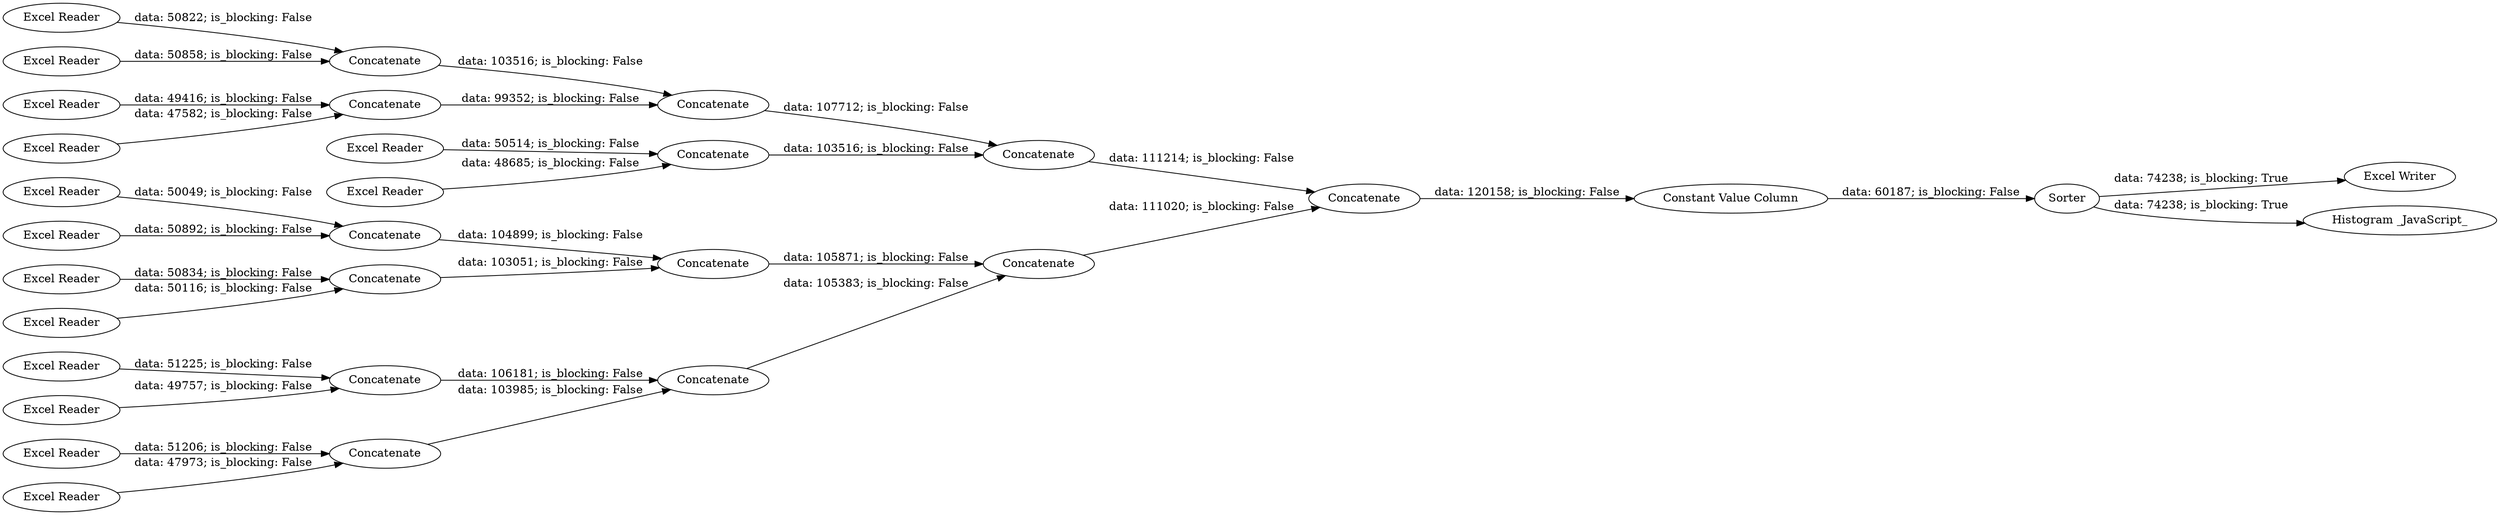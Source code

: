 digraph {
	"4174510135205083013_6" [label="Excel Reader"]
	"4174510135205083013_18" [label=Concatenate]
	"4174510135205083013_13" [label="Excel Reader"]
	"4174510135205083013_5" [label="Excel Reader"]
	"4174510135205083013_28" [label="Excel Writer"]
	"4174510135205083013_10" [label="Excel Reader"]
	"4174510135205083013_9" [label="Excel Reader"]
	"4174510135205083013_14" [label="Excel Reader"]
	"4174510135205083013_2" [label="Excel Reader"]
	"4174510135205083013_15" [label=Concatenate]
	"4174510135205083013_22" [label=Concatenate]
	"4174510135205083013_1" [label="Excel Reader"]
	"4174510135205083013_11" [label="Excel Reader"]
	"4174510135205083013_25" [label=Concatenate]
	"4174510135205083013_21" [label=Concatenate]
	"4174510135205083013_23" [label=Concatenate]
	"4174510135205083013_31" [label=Concatenate]
	"4174510135205083013_4" [label="Excel Reader"]
	"4174510135205083013_20" [label=Concatenate]
	"4174510135205083013_17" [label=Concatenate]
	"4174510135205083013_8" [label="Excel Reader"]
	"4174510135205083013_19" [label=Concatenate]
	"4174510135205083013_39" [label="Histogram _JavaScript_"]
	"4174510135205083013_29" [label="Constant Value Column"]
	"4174510135205083013_12" [label="Excel Reader"]
	"4174510135205083013_16" [label=Concatenate]
	"4174510135205083013_7" [label="Excel Reader"]
	"4174510135205083013_38" [label=Sorter]
	"4174510135205083013_27" [label=Concatenate]
	"4174510135205083013_26" [label=Concatenate]
	"4174510135205083013_3" [label="Excel Reader"]
	"4174510135205083013_19" -> "4174510135205083013_22" [label="data: 99352; is_blocking: False"]
	"4174510135205083013_14" -> "4174510135205083013_21" [label="data: 51225; is_blocking: False"]
	"4174510135205083013_4" -> "4174510135205083013_16" [label="data: 50116; is_blocking: False"]
	"4174510135205083013_23" -> "4174510135205083013_26" [label="data: 105871; is_blocking: False"]
	"4174510135205083013_7" -> "4174510135205083013_18" [label="data: 50858; is_blocking: False"]
	"4174510135205083013_8" -> "4174510135205083013_18" [label="data: 50822; is_blocking: False"]
	"4174510135205083013_26" -> "4174510135205083013_27" [label="data: 111020; is_blocking: False"]
	"4174510135205083013_12" -> "4174510135205083013_20" [label="data: 48685; is_blocking: False"]
	"4174510135205083013_27" -> "4174510135205083013_29" [label="data: 120158; is_blocking: False"]
	"4174510135205083013_1" -> "4174510135205083013_15" [label="data: 51206; is_blocking: False"]
	"4174510135205083013_2" -> "4174510135205083013_15" [label="data: 47973; is_blocking: False"]
	"4174510135205083013_38" -> "4174510135205083013_28" [label="data: 74238; is_blocking: True"]
	"4174510135205083013_9" -> "4174510135205083013_19" [label="data: 47582; is_blocking: False"]
	"4174510135205083013_29" -> "4174510135205083013_38" [label="data: 60187; is_blocking: False"]
	"4174510135205083013_16" -> "4174510135205083013_23" [label="data: 103051; is_blocking: False"]
	"4174510135205083013_13" -> "4174510135205083013_21" [label="data: 49757; is_blocking: False"]
	"4174510135205083013_18" -> "4174510135205083013_22" [label="data: 103516; is_blocking: False"]
	"4174510135205083013_22" -> "4174510135205083013_25" [label="data: 107712; is_blocking: False"]
	"4174510135205083013_6" -> "4174510135205083013_17" [label="data: 50049; is_blocking: False"]
	"4174510135205083013_38" -> "4174510135205083013_39" [label="data: 74238; is_blocking: True"]
	"4174510135205083013_15" -> "4174510135205083013_31" [label="data: 103985; is_blocking: False"]
	"4174510135205083013_10" -> "4174510135205083013_19" [label="data: 49416; is_blocking: False"]
	"4174510135205083013_21" -> "4174510135205083013_31" [label="data: 106181; is_blocking: False"]
	"4174510135205083013_31" -> "4174510135205083013_26" [label="data: 105383; is_blocking: False"]
	"4174510135205083013_17" -> "4174510135205083013_23" [label="data: 104899; is_blocking: False"]
	"4174510135205083013_5" -> "4174510135205083013_17" [label="data: 50892; is_blocking: False"]
	"4174510135205083013_20" -> "4174510135205083013_25" [label="data: 103516; is_blocking: False"]
	"4174510135205083013_25" -> "4174510135205083013_27" [label="data: 111214; is_blocking: False"]
	"4174510135205083013_11" -> "4174510135205083013_20" [label="data: 50514; is_blocking: False"]
	"4174510135205083013_3" -> "4174510135205083013_16" [label="data: 50834; is_blocking: False"]
	rankdir=LR
}
